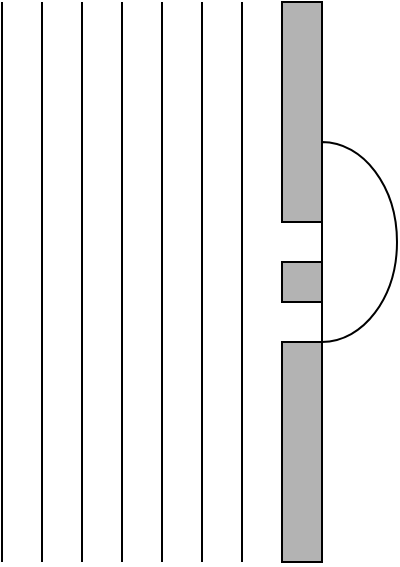 <mxfile version="20.0.4" type="device"><diagram id="MABfx6runFLvcfywLgOs" name="Page-1"><mxGraphModel dx="238" dy="138" grid="1" gridSize="10" guides="1" tooltips="1" connect="1" arrows="1" fold="1" page="1" pageScale="1" pageWidth="1169" pageHeight="827" math="0" shadow="0"><root><mxCell id="0"/><mxCell id="1" parent="0"/><mxCell id="4zWIT1nnEqjJQDg13Ktb-1" value="" style="rounded=0;whiteSpace=wrap;html=1;fillColor=#B3B3B3;" vertex="1" parent="1"><mxGeometry x="380" y="80" width="20" height="110" as="geometry"/></mxCell><mxCell id="4zWIT1nnEqjJQDg13Ktb-2" value="" style="rounded=0;whiteSpace=wrap;html=1;fillColor=#B3B3B3;" vertex="1" parent="1"><mxGeometry x="380" y="210" width="20" height="20" as="geometry"/></mxCell><mxCell id="4zWIT1nnEqjJQDg13Ktb-3" value="" style="rounded=0;whiteSpace=wrap;html=1;fillColor=#B3B3B3;" vertex="1" parent="1"><mxGeometry x="380" y="250" width="20" height="110" as="geometry"/></mxCell><mxCell id="4zWIT1nnEqjJQDg13Ktb-5" value="" style="endArrow=none;html=1;rounded=0;" edge="1" parent="1"><mxGeometry width="50" height="50" relative="1" as="geometry"><mxPoint x="360" y="360" as="sourcePoint"/><mxPoint x="360" y="80" as="targetPoint"/></mxGeometry></mxCell><mxCell id="4zWIT1nnEqjJQDg13Ktb-6" value="" style="endArrow=none;html=1;rounded=0;" edge="1" parent="1"><mxGeometry width="50" height="50" relative="1" as="geometry"><mxPoint x="340" y="360" as="sourcePoint"/><mxPoint x="340" y="80" as="targetPoint"/></mxGeometry></mxCell><mxCell id="4zWIT1nnEqjJQDg13Ktb-7" value="" style="endArrow=none;html=1;rounded=0;" edge="1" parent="1"><mxGeometry width="50" height="50" relative="1" as="geometry"><mxPoint x="320" y="360" as="sourcePoint"/><mxPoint x="320" y="80" as="targetPoint"/></mxGeometry></mxCell><mxCell id="4zWIT1nnEqjJQDg13Ktb-8" value="" style="endArrow=none;html=1;rounded=0;" edge="1" parent="1"><mxGeometry width="50" height="50" relative="1" as="geometry"><mxPoint x="300" y="360" as="sourcePoint"/><mxPoint x="300" y="80" as="targetPoint"/></mxGeometry></mxCell><mxCell id="4zWIT1nnEqjJQDg13Ktb-9" value="" style="endArrow=none;html=1;rounded=0;" edge="1" parent="1"><mxGeometry width="50" height="50" relative="1" as="geometry"><mxPoint x="280" y="360" as="sourcePoint"/><mxPoint x="280" y="80" as="targetPoint"/></mxGeometry></mxCell><mxCell id="4zWIT1nnEqjJQDg13Ktb-10" value="" style="endArrow=none;html=1;rounded=0;" edge="1" parent="1"><mxGeometry width="50" height="50" relative="1" as="geometry"><mxPoint x="260" y="360" as="sourcePoint"/><mxPoint x="260" y="80" as="targetPoint"/></mxGeometry></mxCell><mxCell id="4zWIT1nnEqjJQDg13Ktb-11" value="" style="endArrow=none;html=1;rounded=0;" edge="1" parent="1"><mxGeometry width="50" height="50" relative="1" as="geometry"><mxPoint x="240" y="360" as="sourcePoint"/><mxPoint x="240" y="80" as="targetPoint"/></mxGeometry></mxCell><mxCell id="4zWIT1nnEqjJQDg13Ktb-16" value="" style="verticalLabelPosition=bottom;verticalAlign=top;html=1;shape=mxgraph.basic.half_circle;strokeWidth=1;fillColor=none;rotation=-90;" vertex="1" parent="1"><mxGeometry x="368.75" y="181.25" width="100" height="37.5" as="geometry"/></mxCell><mxCell id="4zWIT1nnEqjJQDg13Ktb-17" value="" style="rounded=0;whiteSpace=wrap;html=1;fillColor=none;strokeColor=none;" vertex="1" parent="1"><mxGeometry x="380" y="190" width="20" height="20" as="geometry"/></mxCell><mxCell id="4zWIT1nnEqjJQDg13Ktb-18" value="" style="rounded=0;whiteSpace=wrap;html=1;fillColor=none;strokeColor=none;" vertex="1" parent="1"><mxGeometry x="380" y="230" width="20" height="20" as="geometry"/></mxCell></root></mxGraphModel></diagram></mxfile>